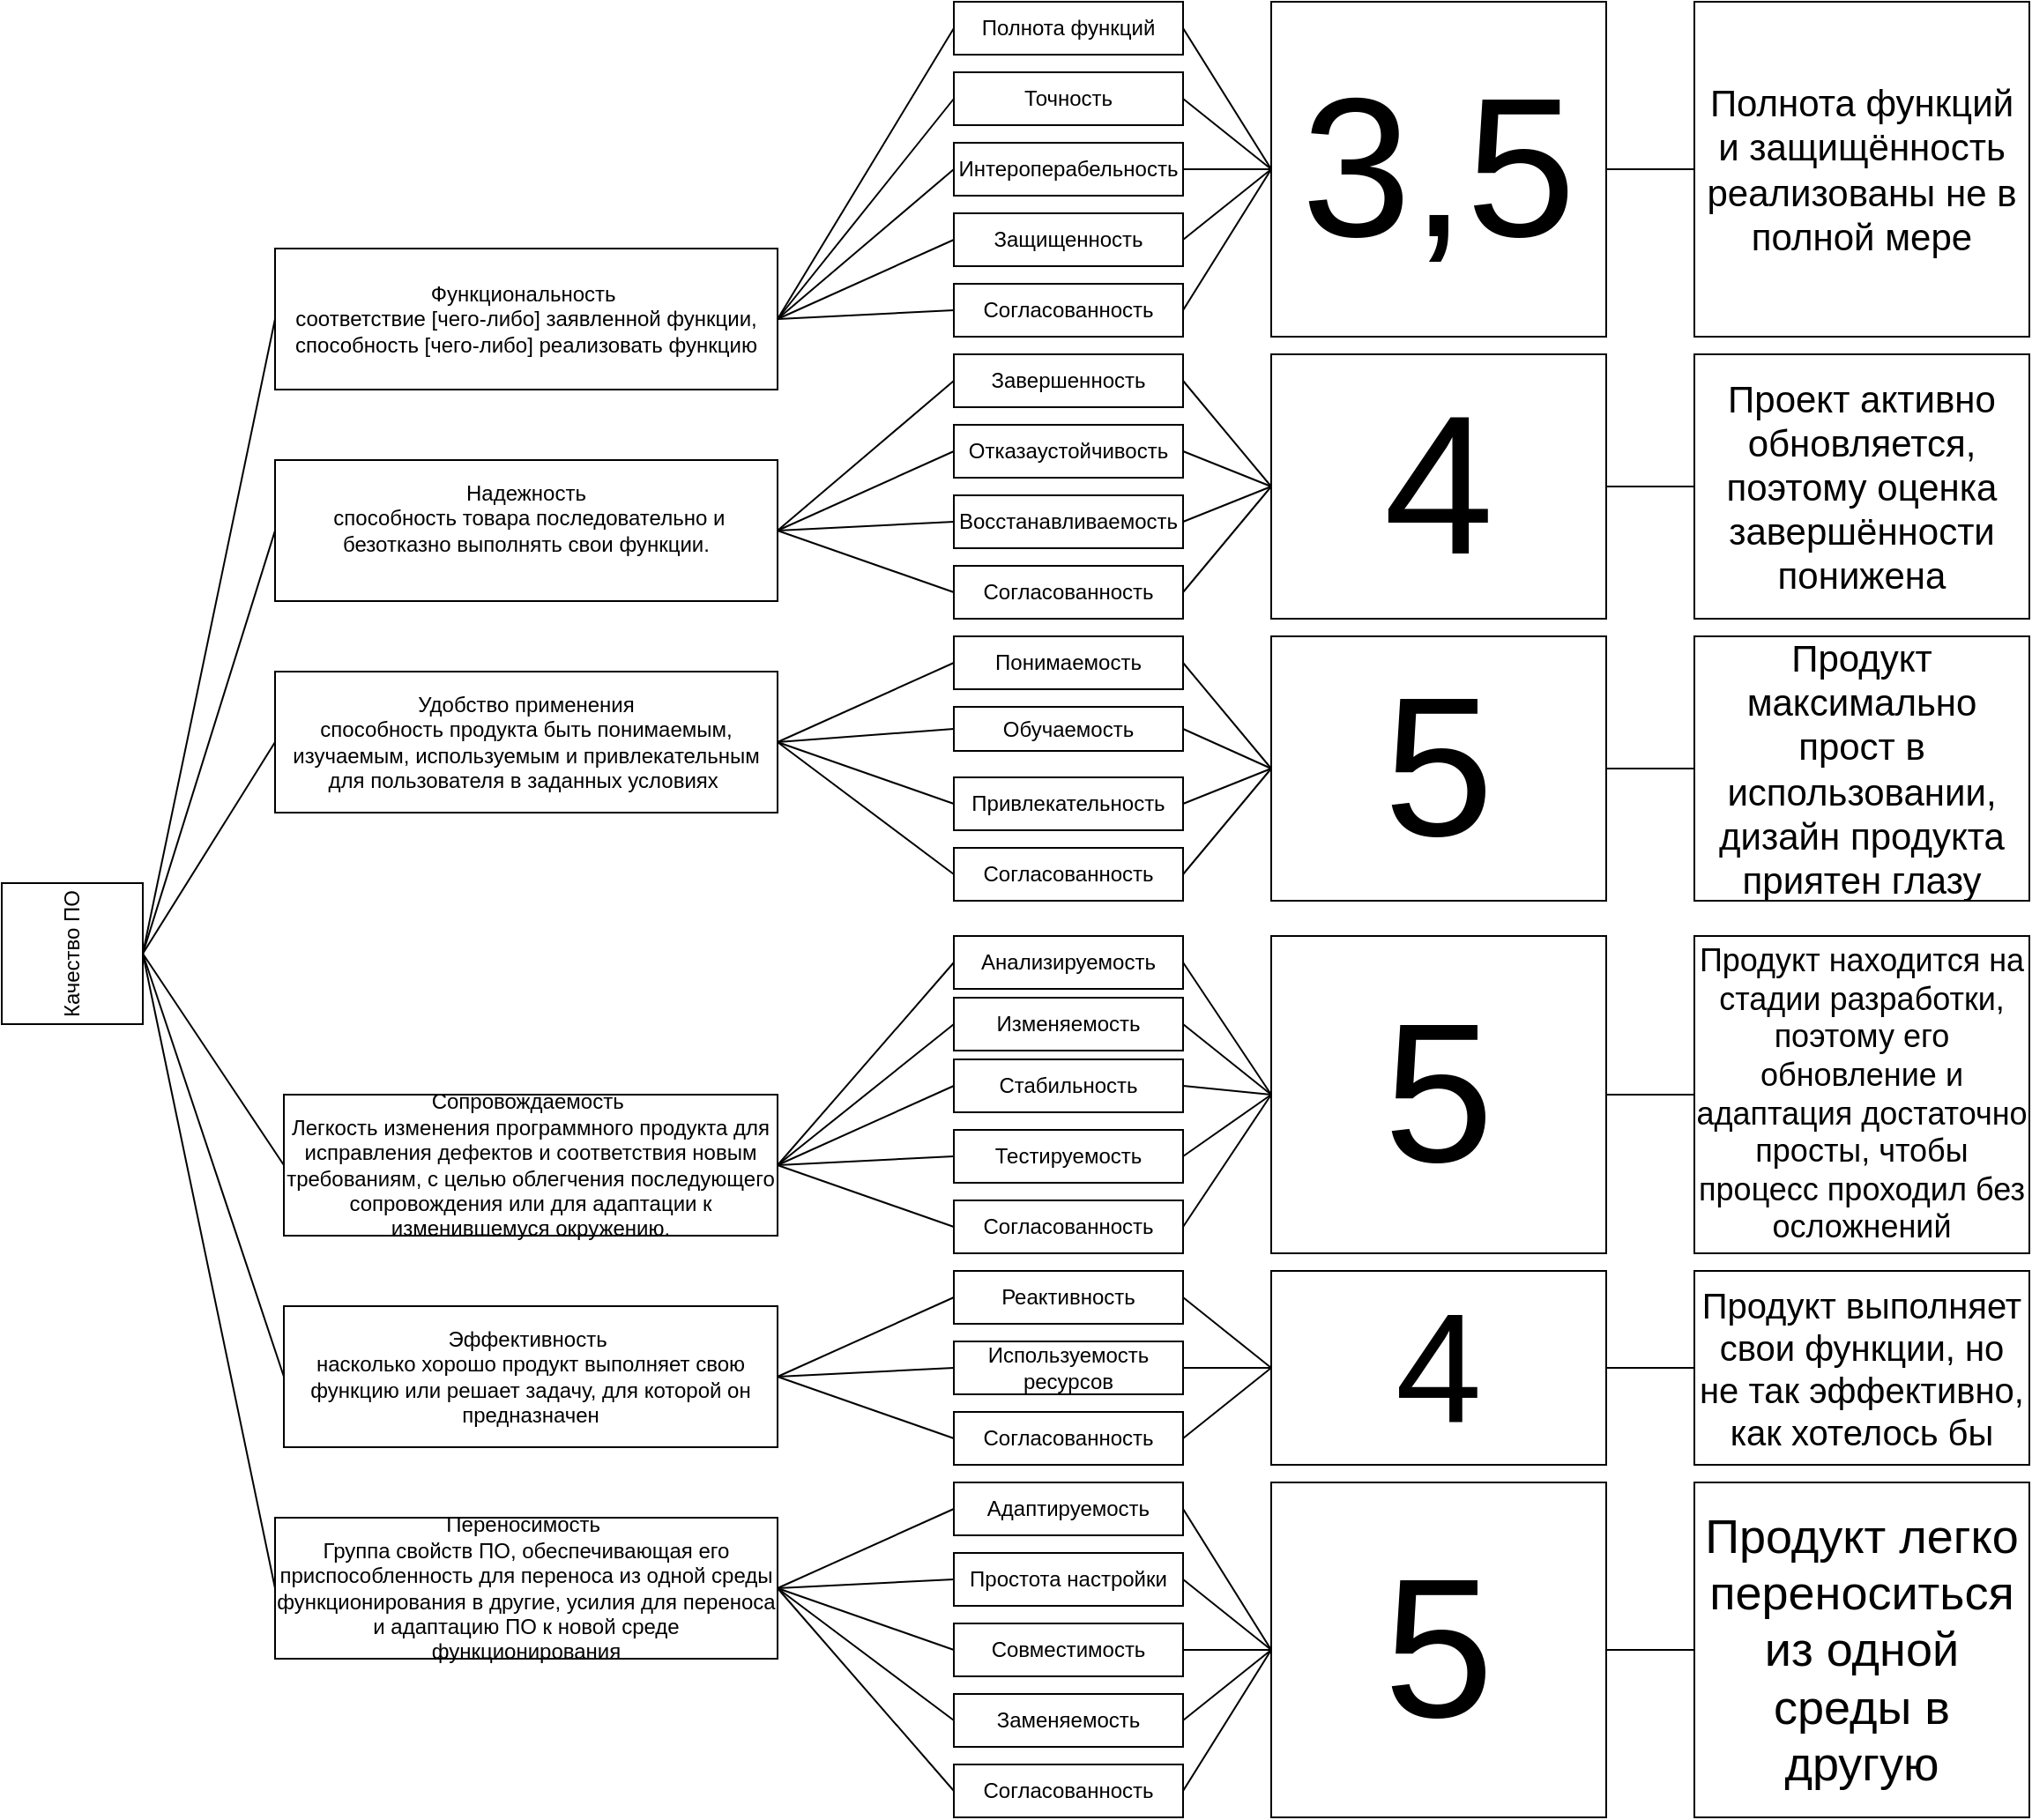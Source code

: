 <mxfile version="24.8.2">
  <diagram name="Страница — 1" id="qkDOLte5RXbUy8dvaBdM">
    <mxGraphModel dx="1835" dy="2225" grid="1" gridSize="10" guides="1" tooltips="1" connect="1" arrows="1" fold="1" page="1" pageScale="1" pageWidth="827" pageHeight="1169" math="0" shadow="0">
      <root>
        <mxCell id="0" />
        <mxCell id="1" parent="0" />
        <mxCell id="PMYlEscSw56MGPdoTZXz-2" value="Качество ПО" style="whiteSpace=wrap;html=1;aspect=fixed;direction=south;rotation=-90;" vertex="1" parent="1">
          <mxGeometry y="360" width="80" height="80" as="geometry" />
        </mxCell>
        <mxCell id="PMYlEscSw56MGPdoTZXz-3" value="Функциональность&amp;nbsp;&lt;br&gt;соответствие [чего-либо] заявленной функции, способность [чего-либо] реализовать функцию" style="rounded=0;whiteSpace=wrap;html=1;" vertex="1" parent="1">
          <mxGeometry x="155" width="285" height="80" as="geometry" />
        </mxCell>
        <mxCell id="PMYlEscSw56MGPdoTZXz-4" value="Надежность&lt;br&gt;&amp;nbsp;&lt;span style=&quot;background-color: initial;&quot;&gt;способность товара последовательно и безотказно выполнять свои функции.&lt;/span&gt;&lt;div&gt;&lt;br&gt;&lt;/div&gt;" style="rounded=0;whiteSpace=wrap;html=1;" vertex="1" parent="1">
          <mxGeometry x="155" y="120" width="285" height="80" as="geometry" />
        </mxCell>
        <mxCell id="PMYlEscSw56MGPdoTZXz-6" value="Удобство применения &lt;br&gt;способность продукта быть понимаемым, изучаемым, используемым и привлекательным для пользователя в заданных условиях&amp;nbsp;" style="rounded=0;whiteSpace=wrap;html=1;" vertex="1" parent="1">
          <mxGeometry x="155" y="240" width="285" height="80" as="geometry" />
        </mxCell>
        <mxCell id="PMYlEscSw56MGPdoTZXz-7" style="edgeStyle=orthogonalEdgeStyle;rounded=0;orthogonalLoop=1;jettySize=auto;html=1;exitX=0.5;exitY=1;exitDx=0;exitDy=0;" edge="1" parent="1" source="PMYlEscSw56MGPdoTZXz-6" target="PMYlEscSw56MGPdoTZXz-6">
          <mxGeometry relative="1" as="geometry" />
        </mxCell>
        <mxCell id="PMYlEscSw56MGPdoTZXz-8" value="Сопровождаемость&amp;nbsp;&lt;br&gt;Легкость изменения программного продукта для исправления дефектов и соответствия новым требованиям, с целью облегчения последующего сопровождения или для адаптации к изменившемуся окружению." style="rounded=0;whiteSpace=wrap;html=1;" vertex="1" parent="1">
          <mxGeometry x="160" y="480" width="280" height="80" as="geometry" />
        </mxCell>
        <mxCell id="PMYlEscSw56MGPdoTZXz-9" value="Эффективность&amp;nbsp;&lt;div&gt;&lt;span style=&quot;background-color: initial;&quot;&gt;насколько хорошо продукт выполняет свою функцию или решает задачу, для которой он предназначен&lt;/span&gt;&lt;br&gt;&lt;/div&gt;" style="rounded=0;whiteSpace=wrap;html=1;" vertex="1" parent="1">
          <mxGeometry x="160" y="600" width="280" height="80" as="geometry" />
        </mxCell>
        <mxCell id="PMYlEscSw56MGPdoTZXz-10" value="Переносимость&amp;nbsp;&lt;br&gt;Группа свойств ПО, обеспечивающая его приспособленность для переноса из одной среды функционирования в другие, усилия для переноса и адаптацию ПО к новой среде функционирования" style="rounded=0;whiteSpace=wrap;html=1;" vertex="1" parent="1">
          <mxGeometry x="155" y="720" width="285" height="80" as="geometry" />
        </mxCell>
        <mxCell id="PMYlEscSw56MGPdoTZXz-20" value="" style="endArrow=none;html=1;rounded=0;entryX=0;entryY=0.5;entryDx=0;entryDy=0;exitX=1;exitY=0.5;exitDx=0;exitDy=0;" edge="1" parent="1" source="PMYlEscSw56MGPdoTZXz-2" target="PMYlEscSw56MGPdoTZXz-3">
          <mxGeometry width="50" height="50" relative="1" as="geometry">
            <mxPoint x="100" y="350" as="sourcePoint" />
            <mxPoint x="150" y="300" as="targetPoint" />
          </mxGeometry>
        </mxCell>
        <mxCell id="PMYlEscSw56MGPdoTZXz-22" value="" style="endArrow=none;html=1;rounded=0;entryX=0;entryY=0.5;entryDx=0;entryDy=0;exitX=1;exitY=0.5;exitDx=0;exitDy=0;" edge="1" parent="1" source="PMYlEscSw56MGPdoTZXz-2" target="PMYlEscSw56MGPdoTZXz-4">
          <mxGeometry width="50" height="50" relative="1" as="geometry">
            <mxPoint x="380" y="320" as="sourcePoint" />
            <mxPoint x="430" y="270" as="targetPoint" />
          </mxGeometry>
        </mxCell>
        <mxCell id="PMYlEscSw56MGPdoTZXz-23" value="" style="endArrow=none;html=1;rounded=0;entryX=0;entryY=0.5;entryDx=0;entryDy=0;exitX=1;exitY=0.5;exitDx=0;exitDy=0;" edge="1" parent="1" source="PMYlEscSw56MGPdoTZXz-2" target="PMYlEscSw56MGPdoTZXz-6">
          <mxGeometry width="50" height="50" relative="1" as="geometry">
            <mxPoint x="100" y="350" as="sourcePoint" />
            <mxPoint x="430" y="270" as="targetPoint" />
          </mxGeometry>
        </mxCell>
        <mxCell id="PMYlEscSw56MGPdoTZXz-24" value="" style="endArrow=none;html=1;rounded=0;entryX=0;entryY=0.5;entryDx=0;entryDy=0;exitX=1;exitY=0.5;exitDx=0;exitDy=0;" edge="1" parent="1" source="PMYlEscSw56MGPdoTZXz-2" target="PMYlEscSw56MGPdoTZXz-8">
          <mxGeometry width="50" height="50" relative="1" as="geometry">
            <mxPoint x="380" y="320" as="sourcePoint" />
            <mxPoint x="430" y="270" as="targetPoint" />
          </mxGeometry>
        </mxCell>
        <mxCell id="PMYlEscSw56MGPdoTZXz-25" value="" style="endArrow=none;html=1;rounded=0;entryX=0;entryY=0.5;entryDx=0;entryDy=0;exitX=1;exitY=0.5;exitDx=0;exitDy=0;" edge="1" parent="1" source="PMYlEscSw56MGPdoTZXz-2" target="PMYlEscSw56MGPdoTZXz-9">
          <mxGeometry width="50" height="50" relative="1" as="geometry">
            <mxPoint x="380" y="320" as="sourcePoint" />
            <mxPoint x="430" y="270" as="targetPoint" />
          </mxGeometry>
        </mxCell>
        <mxCell id="PMYlEscSw56MGPdoTZXz-26" value="" style="endArrow=none;html=1;rounded=0;entryX=1;entryY=0.5;entryDx=0;entryDy=0;exitX=0;exitY=0.5;exitDx=0;exitDy=0;" edge="1" parent="1" source="PMYlEscSw56MGPdoTZXz-10" target="PMYlEscSw56MGPdoTZXz-2">
          <mxGeometry width="50" height="50" relative="1" as="geometry">
            <mxPoint x="380" y="440" as="sourcePoint" />
            <mxPoint x="430" y="390" as="targetPoint" />
          </mxGeometry>
        </mxCell>
        <mxCell id="PMYlEscSw56MGPdoTZXz-27" value="Полнота функций" style="rounded=0;whiteSpace=wrap;html=1;" vertex="1" parent="1">
          <mxGeometry x="540" y="-140" width="130" height="30" as="geometry" />
        </mxCell>
        <mxCell id="PMYlEscSw56MGPdoTZXz-28" value="Точность" style="rounded=0;whiteSpace=wrap;html=1;" vertex="1" parent="1">
          <mxGeometry x="540" y="-100" width="130" height="30" as="geometry" />
        </mxCell>
        <mxCell id="PMYlEscSw56MGPdoTZXz-29" value="Интероперабельность" style="rounded=0;whiteSpace=wrap;html=1;" vertex="1" parent="1">
          <mxGeometry x="540" y="-60" width="130" height="30" as="geometry" />
        </mxCell>
        <mxCell id="PMYlEscSw56MGPdoTZXz-30" value="Защищенность" style="rounded=0;whiteSpace=wrap;html=1;" vertex="1" parent="1">
          <mxGeometry x="540" y="-20" width="130" height="30" as="geometry" />
        </mxCell>
        <mxCell id="PMYlEscSw56MGPdoTZXz-31" value="Согласованность" style="rounded=0;whiteSpace=wrap;html=1;" vertex="1" parent="1">
          <mxGeometry x="540" y="20" width="130" height="30" as="geometry" />
        </mxCell>
        <mxCell id="PMYlEscSw56MGPdoTZXz-32" value="Завершенность" style="rounded=0;whiteSpace=wrap;html=1;" vertex="1" parent="1">
          <mxGeometry x="540" y="60" width="130" height="30" as="geometry" />
        </mxCell>
        <mxCell id="PMYlEscSw56MGPdoTZXz-33" value="Отказаустойчивость" style="rounded=0;whiteSpace=wrap;html=1;" vertex="1" parent="1">
          <mxGeometry x="540" y="100" width="130" height="30" as="geometry" />
        </mxCell>
        <mxCell id="PMYlEscSw56MGPdoTZXz-34" value="Восстанавливаемость" style="rounded=0;whiteSpace=wrap;html=1;" vertex="1" parent="1">
          <mxGeometry x="540" y="140" width="130" height="30" as="geometry" />
        </mxCell>
        <mxCell id="PMYlEscSw56MGPdoTZXz-35" value="Согласованность" style="rounded=0;whiteSpace=wrap;html=1;" vertex="1" parent="1">
          <mxGeometry x="540" y="180" width="130" height="30" as="geometry" />
        </mxCell>
        <mxCell id="PMYlEscSw56MGPdoTZXz-37" value="Понимаемость" style="rounded=0;whiteSpace=wrap;html=1;" vertex="1" parent="1">
          <mxGeometry x="540" y="220" width="130" height="30" as="geometry" />
        </mxCell>
        <mxCell id="PMYlEscSw56MGPdoTZXz-38" value="Обучаемость" style="rounded=0;whiteSpace=wrap;html=1;" vertex="1" parent="1">
          <mxGeometry x="540" y="260" width="130" height="25" as="geometry" />
        </mxCell>
        <mxCell id="PMYlEscSw56MGPdoTZXz-40" value="" style="endArrow=none;html=1;rounded=0;entryX=0;entryY=0.5;entryDx=0;entryDy=0;exitX=1;exitY=0.5;exitDx=0;exitDy=0;" edge="1" parent="1" source="PMYlEscSw56MGPdoTZXz-3" target="PMYlEscSw56MGPdoTZXz-27">
          <mxGeometry width="50" height="50" relative="1" as="geometry">
            <mxPoint x="570" y="50" as="sourcePoint" />
            <mxPoint x="620" as="targetPoint" />
          </mxGeometry>
        </mxCell>
        <mxCell id="PMYlEscSw56MGPdoTZXz-41" value="" style="endArrow=none;html=1;rounded=0;entryX=0;entryY=0.5;entryDx=0;entryDy=0;exitX=1;exitY=0.5;exitDx=0;exitDy=0;" edge="1" parent="1" source="PMYlEscSw56MGPdoTZXz-3" target="PMYlEscSw56MGPdoTZXz-28">
          <mxGeometry width="50" height="50" relative="1" as="geometry">
            <mxPoint x="570" y="50" as="sourcePoint" />
            <mxPoint x="620" as="targetPoint" />
          </mxGeometry>
        </mxCell>
        <mxCell id="PMYlEscSw56MGPdoTZXz-42" value="" style="endArrow=none;html=1;rounded=0;entryX=0;entryY=0.5;entryDx=0;entryDy=0;exitX=1;exitY=0.5;exitDx=0;exitDy=0;" edge="1" parent="1" source="PMYlEscSw56MGPdoTZXz-3" target="PMYlEscSw56MGPdoTZXz-29">
          <mxGeometry width="50" height="50" relative="1" as="geometry">
            <mxPoint x="440" y="80" as="sourcePoint" />
            <mxPoint x="540" y="35" as="targetPoint" />
          </mxGeometry>
        </mxCell>
        <mxCell id="PMYlEscSw56MGPdoTZXz-43" value="" style="endArrow=none;html=1;rounded=0;entryX=0;entryY=0.5;entryDx=0;entryDy=0;exitX=1;exitY=0.5;exitDx=0;exitDy=0;" edge="1" parent="1" source="PMYlEscSw56MGPdoTZXz-3" target="PMYlEscSw56MGPdoTZXz-30">
          <mxGeometry width="50" height="50" relative="1" as="geometry">
            <mxPoint x="440" y="105" as="sourcePoint" />
            <mxPoint x="540" y="60" as="targetPoint" />
          </mxGeometry>
        </mxCell>
        <mxCell id="PMYlEscSw56MGPdoTZXz-44" value="" style="endArrow=none;html=1;rounded=0;entryX=0;entryY=0.5;entryDx=0;entryDy=0;exitX=1;exitY=0.5;exitDx=0;exitDy=0;" edge="1" parent="1" source="PMYlEscSw56MGPdoTZXz-3" target="PMYlEscSw56MGPdoTZXz-31">
          <mxGeometry width="50" height="50" relative="1" as="geometry">
            <mxPoint x="420" y="145" as="sourcePoint" />
            <mxPoint x="520" y="100" as="targetPoint" />
          </mxGeometry>
        </mxCell>
        <mxCell id="PMYlEscSw56MGPdoTZXz-45" value="" style="endArrow=none;html=1;rounded=0;entryX=0;entryY=0.5;entryDx=0;entryDy=0;exitX=1;exitY=0.5;exitDx=0;exitDy=0;" edge="1" parent="1" source="PMYlEscSw56MGPdoTZXz-4" target="PMYlEscSw56MGPdoTZXz-32">
          <mxGeometry width="50" height="50" relative="1" as="geometry">
            <mxPoint x="430" y="145" as="sourcePoint" />
            <mxPoint x="530" y="100" as="targetPoint" />
          </mxGeometry>
        </mxCell>
        <mxCell id="PMYlEscSw56MGPdoTZXz-46" value="" style="endArrow=none;html=1;rounded=0;entryX=0;entryY=0.5;entryDx=0;entryDy=0;exitX=1;exitY=0.5;exitDx=0;exitDy=0;" edge="1" parent="1" source="PMYlEscSw56MGPdoTZXz-4" target="PMYlEscSw56MGPdoTZXz-33">
          <mxGeometry width="50" height="50" relative="1" as="geometry">
            <mxPoint x="450" y="217.5" as="sourcePoint" />
            <mxPoint x="550" y="172.5" as="targetPoint" />
          </mxGeometry>
        </mxCell>
        <mxCell id="PMYlEscSw56MGPdoTZXz-47" value="" style="endArrow=none;html=1;rounded=0;entryX=0;entryY=0.5;entryDx=0;entryDy=0;exitX=1;exitY=0.5;exitDx=0;exitDy=0;" edge="1" parent="1" source="PMYlEscSw56MGPdoTZXz-4" target="PMYlEscSw56MGPdoTZXz-34">
          <mxGeometry width="50" height="50" relative="1" as="geometry">
            <mxPoint x="410" y="240" as="sourcePoint" />
            <mxPoint x="510" y="195" as="targetPoint" />
          </mxGeometry>
        </mxCell>
        <mxCell id="PMYlEscSw56MGPdoTZXz-48" value="" style="endArrow=none;html=1;rounded=0;entryX=0;entryY=0.5;entryDx=0;entryDy=0;exitX=1;exitY=0.5;exitDx=0;exitDy=0;" edge="1" parent="1" source="PMYlEscSw56MGPdoTZXz-4" target="PMYlEscSw56MGPdoTZXz-35">
          <mxGeometry width="50" height="50" relative="1" as="geometry">
            <mxPoint x="414" y="245" as="sourcePoint" />
            <mxPoint x="514" y="200" as="targetPoint" />
          </mxGeometry>
        </mxCell>
        <mxCell id="PMYlEscSw56MGPdoTZXz-50" value="Привлекательность" style="rounded=0;whiteSpace=wrap;html=1;" vertex="1" parent="1">
          <mxGeometry x="540" y="300" width="130" height="30" as="geometry" />
        </mxCell>
        <mxCell id="PMYlEscSw56MGPdoTZXz-51" value="Согласованность" style="rounded=0;whiteSpace=wrap;html=1;" vertex="1" parent="1">
          <mxGeometry x="540" y="340" width="130" height="30" as="geometry" />
        </mxCell>
        <mxCell id="PMYlEscSw56MGPdoTZXz-52" value="" style="endArrow=none;html=1;rounded=0;entryX=0;entryY=0.5;entryDx=0;entryDy=0;exitX=1;exitY=0.5;exitDx=0;exitDy=0;" edge="1" parent="1" source="PMYlEscSw56MGPdoTZXz-6" target="PMYlEscSw56MGPdoTZXz-37">
          <mxGeometry width="50" height="50" relative="1" as="geometry">
            <mxPoint x="450" y="320" as="sourcePoint" />
            <mxPoint x="500" y="270" as="targetPoint" />
          </mxGeometry>
        </mxCell>
        <mxCell id="PMYlEscSw56MGPdoTZXz-53" value="" style="endArrow=none;html=1;rounded=0;entryX=0;entryY=0.5;entryDx=0;entryDy=0;exitX=1;exitY=0.5;exitDx=0;exitDy=0;" edge="1" parent="1" source="PMYlEscSw56MGPdoTZXz-6" target="PMYlEscSw56MGPdoTZXz-38">
          <mxGeometry width="50" height="50" relative="1" as="geometry">
            <mxPoint x="414" y="390" as="sourcePoint" />
            <mxPoint x="464" y="340" as="targetPoint" />
          </mxGeometry>
        </mxCell>
        <mxCell id="PMYlEscSw56MGPdoTZXz-54" value="" style="endArrow=none;html=1;rounded=0;entryX=0;entryY=0.5;entryDx=0;entryDy=0;exitX=1;exitY=0.5;exitDx=0;exitDy=0;" edge="1" parent="1" source="PMYlEscSw56MGPdoTZXz-6" target="PMYlEscSw56MGPdoTZXz-50">
          <mxGeometry width="50" height="50" relative="1" as="geometry">
            <mxPoint x="424" y="400" as="sourcePoint" />
            <mxPoint x="474" y="350" as="targetPoint" />
          </mxGeometry>
        </mxCell>
        <mxCell id="PMYlEscSw56MGPdoTZXz-55" value="" style="endArrow=none;html=1;rounded=0;entryX=0;entryY=0.5;entryDx=0;entryDy=0;exitX=1;exitY=0.5;exitDx=0;exitDy=0;" edge="1" parent="1" source="PMYlEscSw56MGPdoTZXz-6" target="PMYlEscSw56MGPdoTZXz-51">
          <mxGeometry width="50" height="50" relative="1" as="geometry">
            <mxPoint x="434" y="410" as="sourcePoint" />
            <mxPoint x="484" y="360" as="targetPoint" />
          </mxGeometry>
        </mxCell>
        <mxCell id="PMYlEscSw56MGPdoTZXz-56" value="Анализируемость" style="rounded=0;whiteSpace=wrap;html=1;" vertex="1" parent="1">
          <mxGeometry x="540" y="390" width="130" height="30" as="geometry" />
        </mxCell>
        <mxCell id="PMYlEscSw56MGPdoTZXz-57" value="Изменяемость" style="rounded=0;whiteSpace=wrap;html=1;" vertex="1" parent="1">
          <mxGeometry x="540" y="425" width="130" height="30" as="geometry" />
        </mxCell>
        <mxCell id="PMYlEscSw56MGPdoTZXz-58" value="Стабильность" style="rounded=0;whiteSpace=wrap;html=1;" vertex="1" parent="1">
          <mxGeometry x="540" y="460" width="130" height="30" as="geometry" />
        </mxCell>
        <mxCell id="PMYlEscSw56MGPdoTZXz-59" value="Тестируемость" style="rounded=0;whiteSpace=wrap;html=1;" vertex="1" parent="1">
          <mxGeometry x="540" y="500" width="130" height="30" as="geometry" />
        </mxCell>
        <mxCell id="PMYlEscSw56MGPdoTZXz-60" value="Согласованность" style="rounded=0;whiteSpace=wrap;html=1;" vertex="1" parent="1">
          <mxGeometry x="540" y="540" width="130" height="30" as="geometry" />
        </mxCell>
        <mxCell id="PMYlEscSw56MGPdoTZXz-61" value="" style="endArrow=none;html=1;rounded=0;entryX=0;entryY=0.5;entryDx=0;entryDy=0;exitX=1;exitY=0.5;exitDx=0;exitDy=0;" edge="1" parent="1" source="PMYlEscSw56MGPdoTZXz-8" target="PMYlEscSw56MGPdoTZXz-56">
          <mxGeometry width="50" height="50" relative="1" as="geometry">
            <mxPoint x="560" y="680" as="sourcePoint" />
            <mxPoint x="610" y="630" as="targetPoint" />
          </mxGeometry>
        </mxCell>
        <mxCell id="PMYlEscSw56MGPdoTZXz-63" value="" style="endArrow=none;html=1;rounded=0;entryX=0;entryY=0.5;entryDx=0;entryDy=0;exitX=1;exitY=0.5;exitDx=0;exitDy=0;" edge="1" parent="1" source="PMYlEscSw56MGPdoTZXz-8" target="PMYlEscSw56MGPdoTZXz-57">
          <mxGeometry width="50" height="50" relative="1" as="geometry">
            <mxPoint x="570" y="690" as="sourcePoint" />
            <mxPoint x="620" y="640" as="targetPoint" />
          </mxGeometry>
        </mxCell>
        <mxCell id="PMYlEscSw56MGPdoTZXz-64" value="" style="endArrow=none;html=1;rounded=0;entryX=0;entryY=0.5;entryDx=0;entryDy=0;exitX=1;exitY=0.5;exitDx=0;exitDy=0;" edge="1" parent="1" source="PMYlEscSw56MGPdoTZXz-8" target="PMYlEscSw56MGPdoTZXz-58">
          <mxGeometry width="50" height="50" relative="1" as="geometry">
            <mxPoint x="450" y="530" as="sourcePoint" />
            <mxPoint x="550" y="450" as="targetPoint" />
          </mxGeometry>
        </mxCell>
        <mxCell id="PMYlEscSw56MGPdoTZXz-65" value="" style="endArrow=none;html=1;rounded=0;entryX=0;entryY=0.5;entryDx=0;entryDy=0;exitX=1;exitY=0.5;exitDx=0;exitDy=0;" edge="1" parent="1" source="PMYlEscSw56MGPdoTZXz-8" target="PMYlEscSw56MGPdoTZXz-59">
          <mxGeometry width="50" height="50" relative="1" as="geometry">
            <mxPoint x="460" y="540" as="sourcePoint" />
            <mxPoint x="560" y="460" as="targetPoint" />
          </mxGeometry>
        </mxCell>
        <mxCell id="PMYlEscSw56MGPdoTZXz-66" value="" style="endArrow=none;html=1;rounded=0;entryX=0;entryY=0.5;entryDx=0;entryDy=0;exitX=1;exitY=0.5;exitDx=0;exitDy=0;" edge="1" parent="1" source="PMYlEscSw56MGPdoTZXz-8" target="PMYlEscSw56MGPdoTZXz-60">
          <mxGeometry width="50" height="50" relative="1" as="geometry">
            <mxPoint x="470" y="550" as="sourcePoint" />
            <mxPoint x="570" y="470" as="targetPoint" />
          </mxGeometry>
        </mxCell>
        <mxCell id="PMYlEscSw56MGPdoTZXz-67" value="Реактивность" style="rounded=0;whiteSpace=wrap;html=1;" vertex="1" parent="1">
          <mxGeometry x="540" y="580" width="130" height="30" as="geometry" />
        </mxCell>
        <mxCell id="PMYlEscSw56MGPdoTZXz-68" value="Используемость ресурсов" style="rounded=0;whiteSpace=wrap;html=1;" vertex="1" parent="1">
          <mxGeometry x="540" y="620" width="130" height="30" as="geometry" />
        </mxCell>
        <mxCell id="PMYlEscSw56MGPdoTZXz-69" value="Согласованность" style="rounded=0;whiteSpace=wrap;html=1;" vertex="1" parent="1">
          <mxGeometry x="540" y="660" width="130" height="30" as="geometry" />
        </mxCell>
        <mxCell id="PMYlEscSw56MGPdoTZXz-70" value="" style="endArrow=none;html=1;rounded=0;entryX=0;entryY=0.5;entryDx=0;entryDy=0;exitX=1;exitY=0.5;exitDx=0;exitDy=0;" edge="1" parent="1" source="PMYlEscSw56MGPdoTZXz-9" target="PMYlEscSw56MGPdoTZXz-67">
          <mxGeometry width="50" height="50" relative="1" as="geometry">
            <mxPoint x="490" y="700" as="sourcePoint" />
            <mxPoint x="540" y="650" as="targetPoint" />
          </mxGeometry>
        </mxCell>
        <mxCell id="PMYlEscSw56MGPdoTZXz-71" value="" style="endArrow=none;html=1;rounded=0;entryX=0;entryY=0.5;entryDx=0;entryDy=0;exitX=1;exitY=0.5;exitDx=0;exitDy=0;" edge="1" parent="1" source="PMYlEscSw56MGPdoTZXz-9" target="PMYlEscSw56MGPdoTZXz-68">
          <mxGeometry width="50" height="50" relative="1" as="geometry">
            <mxPoint x="500" y="710" as="sourcePoint" />
            <mxPoint x="550" y="660" as="targetPoint" />
          </mxGeometry>
        </mxCell>
        <mxCell id="PMYlEscSw56MGPdoTZXz-72" value="" style="endArrow=none;html=1;rounded=0;entryX=0;entryY=0.5;entryDx=0;entryDy=0;exitX=1;exitY=0.5;exitDx=0;exitDy=0;" edge="1" parent="1" source="PMYlEscSw56MGPdoTZXz-9" target="PMYlEscSw56MGPdoTZXz-69">
          <mxGeometry width="50" height="50" relative="1" as="geometry">
            <mxPoint x="510" y="720" as="sourcePoint" />
            <mxPoint x="560" y="670" as="targetPoint" />
          </mxGeometry>
        </mxCell>
        <mxCell id="PMYlEscSw56MGPdoTZXz-73" value="Адаптируемость" style="rounded=0;whiteSpace=wrap;html=1;" vertex="1" parent="1">
          <mxGeometry x="540" y="700" width="130" height="30" as="geometry" />
        </mxCell>
        <mxCell id="PMYlEscSw56MGPdoTZXz-74" value="Простота настройки" style="rounded=0;whiteSpace=wrap;html=1;" vertex="1" parent="1">
          <mxGeometry x="540" y="740" width="130" height="30" as="geometry" />
        </mxCell>
        <mxCell id="PMYlEscSw56MGPdoTZXz-75" value="Совместимость" style="rounded=0;whiteSpace=wrap;html=1;" vertex="1" parent="1">
          <mxGeometry x="540" y="780" width="130" height="30" as="geometry" />
        </mxCell>
        <mxCell id="PMYlEscSw56MGPdoTZXz-76" value="Заменяемость" style="rounded=0;whiteSpace=wrap;html=1;" vertex="1" parent="1">
          <mxGeometry x="540" y="820" width="130" height="30" as="geometry" />
        </mxCell>
        <mxCell id="PMYlEscSw56MGPdoTZXz-77" value="Согласованность" style="rounded=0;whiteSpace=wrap;html=1;" vertex="1" parent="1">
          <mxGeometry x="540" y="860" width="130" height="30" as="geometry" />
        </mxCell>
        <mxCell id="PMYlEscSw56MGPdoTZXz-78" value="" style="endArrow=none;html=1;rounded=0;entryX=0;entryY=0.5;entryDx=0;entryDy=0;exitX=1;exitY=0.5;exitDx=0;exitDy=0;" edge="1" parent="1" source="PMYlEscSw56MGPdoTZXz-10" target="PMYlEscSw56MGPdoTZXz-73">
          <mxGeometry width="50" height="50" relative="1" as="geometry">
            <mxPoint x="400" y="890" as="sourcePoint" />
            <mxPoint x="450" y="840" as="targetPoint" />
          </mxGeometry>
        </mxCell>
        <mxCell id="PMYlEscSw56MGPdoTZXz-79" value="" style="endArrow=none;html=1;rounded=0;entryX=0;entryY=0.5;entryDx=0;entryDy=0;exitX=1;exitY=0.5;exitDx=0;exitDy=0;" edge="1" parent="1" source="PMYlEscSw56MGPdoTZXz-10" target="PMYlEscSw56MGPdoTZXz-74">
          <mxGeometry width="50" height="50" relative="1" as="geometry">
            <mxPoint x="410" y="900" as="sourcePoint" />
            <mxPoint x="460" y="850" as="targetPoint" />
          </mxGeometry>
        </mxCell>
        <mxCell id="PMYlEscSw56MGPdoTZXz-80" value="" style="endArrow=none;html=1;rounded=0;entryX=0;entryY=0.5;entryDx=0;entryDy=0;exitX=1;exitY=0.5;exitDx=0;exitDy=0;" edge="1" parent="1" source="PMYlEscSw56MGPdoTZXz-10" target="PMYlEscSw56MGPdoTZXz-75">
          <mxGeometry width="50" height="50" relative="1" as="geometry">
            <mxPoint x="420" y="910" as="sourcePoint" />
            <mxPoint x="470" y="860" as="targetPoint" />
          </mxGeometry>
        </mxCell>
        <mxCell id="PMYlEscSw56MGPdoTZXz-81" value="" style="endArrow=none;html=1;rounded=0;entryX=0;entryY=0.5;entryDx=0;entryDy=0;exitX=1;exitY=0.5;exitDx=0;exitDy=0;" edge="1" parent="1" source="PMYlEscSw56MGPdoTZXz-10" target="PMYlEscSw56MGPdoTZXz-76">
          <mxGeometry width="50" height="50" relative="1" as="geometry">
            <mxPoint x="430" y="920" as="sourcePoint" />
            <mxPoint x="480" y="870" as="targetPoint" />
          </mxGeometry>
        </mxCell>
        <mxCell id="PMYlEscSw56MGPdoTZXz-82" value="" style="endArrow=none;html=1;rounded=0;entryX=0;entryY=0.5;entryDx=0;entryDy=0;exitX=1;exitY=0.5;exitDx=0;exitDy=0;" edge="1" parent="1" source="PMYlEscSw56MGPdoTZXz-10" target="PMYlEscSw56MGPdoTZXz-77">
          <mxGeometry width="50" height="50" relative="1" as="geometry">
            <mxPoint x="440" y="930" as="sourcePoint" />
            <mxPoint x="490" y="880" as="targetPoint" />
          </mxGeometry>
        </mxCell>
        <mxCell id="PMYlEscSw56MGPdoTZXz-142" value="&lt;font style=&quot;font-size: 112px;&quot;&gt;3,5&lt;/font&gt;" style="whiteSpace=wrap;html=1;aspect=fixed;" vertex="1" parent="1">
          <mxGeometry x="720" y="-140" width="190" height="190" as="geometry" />
        </mxCell>
        <mxCell id="PMYlEscSw56MGPdoTZXz-145" value="&lt;div&gt;&lt;span style=&quot;background-color: initial;&quot;&gt;&lt;font style=&quot;font-size: 21px;&quot;&gt;Полнота функций и защищённость реализованы не в полной мере&lt;/font&gt;&lt;/span&gt;&lt;br&gt;&lt;/div&gt;" style="whiteSpace=wrap;html=1;aspect=fixed;" vertex="1" parent="1">
          <mxGeometry x="960" y="-140" width="190" height="190" as="geometry" />
        </mxCell>
        <mxCell id="PMYlEscSw56MGPdoTZXz-147" value="&lt;font style=&quot;font-size: 112px;&quot;&gt;4&lt;/font&gt;" style="rounded=0;whiteSpace=wrap;html=1;" vertex="1" parent="1">
          <mxGeometry x="720" y="60" width="190" height="150" as="geometry" />
        </mxCell>
        <mxCell id="PMYlEscSw56MGPdoTZXz-148" value="" style="endArrow=none;html=1;rounded=0;entryX=0;entryY=0.5;entryDx=0;entryDy=0;exitX=1;exitY=0.5;exitDx=0;exitDy=0;" edge="1" parent="1" source="PMYlEscSw56MGPdoTZXz-27" target="PMYlEscSw56MGPdoTZXz-142">
          <mxGeometry width="50" height="50" relative="1" as="geometry">
            <mxPoint x="880" y="40" as="sourcePoint" />
            <mxPoint x="930" y="-10" as="targetPoint" />
          </mxGeometry>
        </mxCell>
        <mxCell id="PMYlEscSw56MGPdoTZXz-149" value="" style="endArrow=none;html=1;rounded=0;entryX=1;entryY=0.5;entryDx=0;entryDy=0;exitX=0;exitY=0.5;exitDx=0;exitDy=0;" edge="1" parent="1" source="PMYlEscSw56MGPdoTZXz-142" target="PMYlEscSw56MGPdoTZXz-28">
          <mxGeometry width="50" height="50" relative="1" as="geometry">
            <mxPoint x="880" y="40" as="sourcePoint" />
            <mxPoint x="930" y="-10" as="targetPoint" />
          </mxGeometry>
        </mxCell>
        <mxCell id="PMYlEscSw56MGPdoTZXz-150" value="" style="endArrow=none;html=1;rounded=0;entryX=1;entryY=0.5;entryDx=0;entryDy=0;exitX=0;exitY=0.5;exitDx=0;exitDy=0;" edge="1" parent="1" source="PMYlEscSw56MGPdoTZXz-142" target="PMYlEscSw56MGPdoTZXz-29">
          <mxGeometry width="50" height="50" relative="1" as="geometry">
            <mxPoint x="880" y="40" as="sourcePoint" />
            <mxPoint x="930" y="-10" as="targetPoint" />
          </mxGeometry>
        </mxCell>
        <mxCell id="PMYlEscSw56MGPdoTZXz-151" value="" style="endArrow=none;html=1;rounded=0;entryX=1;entryY=0.5;entryDx=0;entryDy=0;exitX=0;exitY=0.5;exitDx=0;exitDy=0;" edge="1" parent="1" source="PMYlEscSw56MGPdoTZXz-142" target="PMYlEscSw56MGPdoTZXz-30">
          <mxGeometry width="50" height="50" relative="1" as="geometry">
            <mxPoint x="880" y="40" as="sourcePoint" />
            <mxPoint x="930" y="-10" as="targetPoint" />
          </mxGeometry>
        </mxCell>
        <mxCell id="PMYlEscSw56MGPdoTZXz-152" value="" style="endArrow=none;html=1;rounded=0;entryX=0;entryY=0.5;entryDx=0;entryDy=0;exitX=1;exitY=0.5;exitDx=0;exitDy=0;" edge="1" parent="1" source="PMYlEscSw56MGPdoTZXz-31" target="PMYlEscSw56MGPdoTZXz-142">
          <mxGeometry width="50" height="50" relative="1" as="geometry">
            <mxPoint x="880" y="40" as="sourcePoint" />
            <mxPoint x="930" y="-10" as="targetPoint" />
          </mxGeometry>
        </mxCell>
        <mxCell id="PMYlEscSw56MGPdoTZXz-153" value="" style="endArrow=none;html=1;rounded=0;entryX=0;entryY=0.5;entryDx=0;entryDy=0;exitX=1;exitY=0.5;exitDx=0;exitDy=0;" edge="1" parent="1" source="PMYlEscSw56MGPdoTZXz-142" target="PMYlEscSw56MGPdoTZXz-145">
          <mxGeometry width="50" height="50" relative="1" as="geometry">
            <mxPoint x="880" y="40" as="sourcePoint" />
            <mxPoint x="930" y="-10" as="targetPoint" />
          </mxGeometry>
        </mxCell>
        <mxCell id="PMYlEscSw56MGPdoTZXz-154" value="" style="endArrow=none;html=1;rounded=0;entryX=1;entryY=0.5;entryDx=0;entryDy=0;exitX=0;exitY=0.5;exitDx=0;exitDy=0;" edge="1" parent="1" source="PMYlEscSw56MGPdoTZXz-147" target="PMYlEscSw56MGPdoTZXz-32">
          <mxGeometry width="50" height="50" relative="1" as="geometry">
            <mxPoint x="880" y="120" as="sourcePoint" />
            <mxPoint x="930" y="70" as="targetPoint" />
          </mxGeometry>
        </mxCell>
        <mxCell id="PMYlEscSw56MGPdoTZXz-155" value="" style="endArrow=none;html=1;rounded=0;entryX=1;entryY=0.5;entryDx=0;entryDy=0;exitX=0;exitY=0.5;exitDx=0;exitDy=0;" edge="1" parent="1" source="PMYlEscSw56MGPdoTZXz-147" target="PMYlEscSw56MGPdoTZXz-33">
          <mxGeometry width="50" height="50" relative="1" as="geometry">
            <mxPoint x="880" y="120" as="sourcePoint" />
            <mxPoint x="930" y="70" as="targetPoint" />
          </mxGeometry>
        </mxCell>
        <mxCell id="PMYlEscSw56MGPdoTZXz-156" value="" style="endArrow=none;html=1;rounded=0;entryX=1;entryY=0.5;entryDx=0;entryDy=0;exitX=0;exitY=0.5;exitDx=0;exitDy=0;" edge="1" parent="1" source="PMYlEscSw56MGPdoTZXz-147" target="PMYlEscSw56MGPdoTZXz-34">
          <mxGeometry width="50" height="50" relative="1" as="geometry">
            <mxPoint x="880" y="120" as="sourcePoint" />
            <mxPoint x="930" y="70" as="targetPoint" />
          </mxGeometry>
        </mxCell>
        <mxCell id="PMYlEscSw56MGPdoTZXz-157" value="" style="endArrow=none;html=1;rounded=0;entryX=0;entryY=0.5;entryDx=0;entryDy=0;exitX=1;exitY=0.5;exitDx=0;exitDy=0;" edge="1" parent="1" source="PMYlEscSw56MGPdoTZXz-35" target="PMYlEscSw56MGPdoTZXz-147">
          <mxGeometry width="50" height="50" relative="1" as="geometry">
            <mxPoint x="880" y="120" as="sourcePoint" />
            <mxPoint x="930" y="70" as="targetPoint" />
          </mxGeometry>
        </mxCell>
        <mxCell id="PMYlEscSw56MGPdoTZXz-159" value="&lt;font style=&quot;font-size: 21px;&quot;&gt;Проект активно обновляется, поэтому оценка завершённости понижена&lt;/font&gt;" style="rounded=0;whiteSpace=wrap;html=1;" vertex="1" parent="1">
          <mxGeometry x="960" y="60" width="190" height="150" as="geometry" />
        </mxCell>
        <mxCell id="PMYlEscSw56MGPdoTZXz-160" value="" style="endArrow=none;html=1;rounded=0;entryX=0;entryY=0.5;entryDx=0;entryDy=0;exitX=1;exitY=0.5;exitDx=0;exitDy=0;" edge="1" parent="1" source="PMYlEscSw56MGPdoTZXz-147" target="PMYlEscSw56MGPdoTZXz-159">
          <mxGeometry width="50" height="50" relative="1" as="geometry">
            <mxPoint x="890" y="140" as="sourcePoint" />
            <mxPoint x="940" y="90" as="targetPoint" />
          </mxGeometry>
        </mxCell>
        <mxCell id="PMYlEscSw56MGPdoTZXz-161" value="&lt;font style=&quot;font-size: 112px;&quot;&gt;5&lt;/font&gt;" style="rounded=0;whiteSpace=wrap;html=1;" vertex="1" parent="1">
          <mxGeometry x="720" y="220" width="190" height="150" as="geometry" />
        </mxCell>
        <mxCell id="PMYlEscSw56MGPdoTZXz-162" value="" style="endArrow=none;html=1;rounded=0;entryX=0;entryY=0.5;entryDx=0;entryDy=0;exitX=1;exitY=0.5;exitDx=0;exitDy=0;" edge="1" parent="1" source="PMYlEscSw56MGPdoTZXz-37" target="PMYlEscSw56MGPdoTZXz-161">
          <mxGeometry width="50" height="50" relative="1" as="geometry">
            <mxPoint x="810" y="330" as="sourcePoint" />
            <mxPoint x="860" y="280" as="targetPoint" />
          </mxGeometry>
        </mxCell>
        <mxCell id="PMYlEscSw56MGPdoTZXz-163" value="" style="endArrow=none;html=1;rounded=0;entryX=0;entryY=0.5;entryDx=0;entryDy=0;exitX=1;exitY=0.5;exitDx=0;exitDy=0;" edge="1" parent="1" source="PMYlEscSw56MGPdoTZXz-38" target="PMYlEscSw56MGPdoTZXz-161">
          <mxGeometry width="50" height="50" relative="1" as="geometry">
            <mxPoint x="810" y="330" as="sourcePoint" />
            <mxPoint x="860" y="280" as="targetPoint" />
          </mxGeometry>
        </mxCell>
        <mxCell id="PMYlEscSw56MGPdoTZXz-164" value="" style="endArrow=none;html=1;rounded=0;entryX=1;entryY=0.5;entryDx=0;entryDy=0;exitX=0;exitY=0.5;exitDx=0;exitDy=0;" edge="1" parent="1" source="PMYlEscSw56MGPdoTZXz-161" target="PMYlEscSw56MGPdoTZXz-50">
          <mxGeometry width="50" height="50" relative="1" as="geometry">
            <mxPoint x="810" y="330" as="sourcePoint" />
            <mxPoint x="860" y="280" as="targetPoint" />
          </mxGeometry>
        </mxCell>
        <mxCell id="PMYlEscSw56MGPdoTZXz-165" value="" style="endArrow=none;html=1;rounded=0;entryX=0;entryY=0.5;entryDx=0;entryDy=0;exitX=1;exitY=0.5;exitDx=0;exitDy=0;" edge="1" parent="1" source="PMYlEscSw56MGPdoTZXz-51" target="PMYlEscSw56MGPdoTZXz-161">
          <mxGeometry width="50" height="50" relative="1" as="geometry">
            <mxPoint x="810" y="330" as="sourcePoint" />
            <mxPoint x="860" y="280" as="targetPoint" />
          </mxGeometry>
        </mxCell>
        <mxCell id="PMYlEscSw56MGPdoTZXz-166" value="&lt;font style=&quot;font-size: 21px;&quot;&gt;Продукт максимально прост в использовании, дизайн продукта приятен глазу&lt;/font&gt;" style="rounded=0;whiteSpace=wrap;html=1;" vertex="1" parent="1">
          <mxGeometry x="960" y="220" width="190" height="150" as="geometry" />
        </mxCell>
        <mxCell id="PMYlEscSw56MGPdoTZXz-167" value="" style="endArrow=none;html=1;rounded=0;entryX=0;entryY=0.5;entryDx=0;entryDy=0;exitX=1;exitY=0.5;exitDx=0;exitDy=0;" edge="1" parent="1" source="PMYlEscSw56MGPdoTZXz-161" target="PMYlEscSw56MGPdoTZXz-166">
          <mxGeometry width="50" height="50" relative="1" as="geometry">
            <mxPoint x="930" y="270" as="sourcePoint" />
            <mxPoint x="980" y="220" as="targetPoint" />
          </mxGeometry>
        </mxCell>
        <mxCell id="PMYlEscSw56MGPdoTZXz-169" value="&lt;font style=&quot;font-size: 112px;&quot;&gt;5&lt;/font&gt;" style="rounded=0;whiteSpace=wrap;html=1;" vertex="1" parent="1">
          <mxGeometry x="720" y="390" width="190" height="180" as="geometry" />
        </mxCell>
        <mxCell id="PMYlEscSw56MGPdoTZXz-170" value="" style="endArrow=none;html=1;rounded=0;entryX=0;entryY=0.5;entryDx=0;entryDy=0;exitX=1;exitY=0.5;exitDx=0;exitDy=0;" edge="1" parent="1" source="PMYlEscSw56MGPdoTZXz-56" target="PMYlEscSw56MGPdoTZXz-169">
          <mxGeometry width="50" height="50" relative="1" as="geometry">
            <mxPoint x="760" y="540" as="sourcePoint" />
            <mxPoint x="810" y="490" as="targetPoint" />
          </mxGeometry>
        </mxCell>
        <mxCell id="PMYlEscSw56MGPdoTZXz-171" value="" style="endArrow=none;html=1;rounded=0;exitX=1;exitY=0.5;exitDx=0;exitDy=0;" edge="1" parent="1" source="PMYlEscSw56MGPdoTZXz-57">
          <mxGeometry width="50" height="50" relative="1" as="geometry">
            <mxPoint x="760" y="540" as="sourcePoint" />
            <mxPoint x="720" y="480" as="targetPoint" />
          </mxGeometry>
        </mxCell>
        <mxCell id="PMYlEscSw56MGPdoTZXz-172" value="" style="endArrow=none;html=1;rounded=0;entryX=0;entryY=0.5;entryDx=0;entryDy=0;exitX=1;exitY=0.5;exitDx=0;exitDy=0;" edge="1" parent="1" source="PMYlEscSw56MGPdoTZXz-58" target="PMYlEscSw56MGPdoTZXz-169">
          <mxGeometry width="50" height="50" relative="1" as="geometry">
            <mxPoint x="760" y="540" as="sourcePoint" />
            <mxPoint x="810" y="490" as="targetPoint" />
          </mxGeometry>
        </mxCell>
        <mxCell id="PMYlEscSw56MGPdoTZXz-173" value="" style="endArrow=none;html=1;rounded=0;entryX=0;entryY=0.5;entryDx=0;entryDy=0;exitX=1;exitY=0.5;exitDx=0;exitDy=0;" edge="1" parent="1" source="PMYlEscSw56MGPdoTZXz-59" target="PMYlEscSw56MGPdoTZXz-169">
          <mxGeometry width="50" height="50" relative="1" as="geometry">
            <mxPoint x="760" y="540" as="sourcePoint" />
            <mxPoint x="810" y="490" as="targetPoint" />
          </mxGeometry>
        </mxCell>
        <mxCell id="PMYlEscSw56MGPdoTZXz-174" value="" style="endArrow=none;html=1;rounded=0;entryX=0;entryY=0.5;entryDx=0;entryDy=0;exitX=1;exitY=0.5;exitDx=0;exitDy=0;" edge="1" parent="1" source="PMYlEscSw56MGPdoTZXz-60" target="PMYlEscSw56MGPdoTZXz-169">
          <mxGeometry width="50" height="50" relative="1" as="geometry">
            <mxPoint x="760" y="540" as="sourcePoint" />
            <mxPoint x="810" y="490" as="targetPoint" />
          </mxGeometry>
        </mxCell>
        <mxCell id="PMYlEscSw56MGPdoTZXz-175" value="&lt;font style=&quot;font-size: 18px;&quot;&gt;Продукт находится на стадии разработки, поэтому его обновление и адаптация достаточно просты, чтобы процесс проходил без осложнений&lt;/font&gt;" style="rounded=0;whiteSpace=wrap;html=1;" vertex="1" parent="1">
          <mxGeometry x="960" y="390" width="190" height="180" as="geometry" />
        </mxCell>
        <mxCell id="PMYlEscSw56MGPdoTZXz-176" value="" style="endArrow=none;html=1;rounded=0;entryX=1;entryY=0.5;entryDx=0;entryDy=0;exitX=0;exitY=0.5;exitDx=0;exitDy=0;" edge="1" parent="1" source="PMYlEscSw56MGPdoTZXz-175" target="PMYlEscSw56MGPdoTZXz-169">
          <mxGeometry width="50" height="50" relative="1" as="geometry">
            <mxPoint x="960" y="490" as="sourcePoint" />
            <mxPoint x="1010" y="440" as="targetPoint" />
          </mxGeometry>
        </mxCell>
        <mxCell id="PMYlEscSw56MGPdoTZXz-177" value="&lt;font style=&quot;font-size: 88px;&quot;&gt;4&lt;/font&gt;" style="rounded=0;whiteSpace=wrap;html=1;" vertex="1" parent="1">
          <mxGeometry x="720" y="580" width="190" height="110" as="geometry" />
        </mxCell>
        <mxCell id="PMYlEscSw56MGPdoTZXz-178" value="" style="endArrow=none;html=1;rounded=0;entryX=1;entryY=0.5;entryDx=0;entryDy=0;exitX=0;exitY=0.5;exitDx=0;exitDy=0;" edge="1" parent="1" source="PMYlEscSw56MGPdoTZXz-177" target="PMYlEscSw56MGPdoTZXz-67">
          <mxGeometry width="50" height="50" relative="1" as="geometry">
            <mxPoint x="800" y="720" as="sourcePoint" />
            <mxPoint x="850" y="670" as="targetPoint" />
          </mxGeometry>
        </mxCell>
        <mxCell id="PMYlEscSw56MGPdoTZXz-179" value="" style="endArrow=none;html=1;rounded=0;entryX=1;entryY=0.5;entryDx=0;entryDy=0;exitX=0;exitY=0.5;exitDx=0;exitDy=0;" edge="1" parent="1" source="PMYlEscSw56MGPdoTZXz-177" target="PMYlEscSw56MGPdoTZXz-68">
          <mxGeometry width="50" height="50" relative="1" as="geometry">
            <mxPoint x="800" y="720" as="sourcePoint" />
            <mxPoint x="850" y="670" as="targetPoint" />
          </mxGeometry>
        </mxCell>
        <mxCell id="PMYlEscSw56MGPdoTZXz-180" value="" style="endArrow=none;html=1;rounded=0;entryX=1;entryY=0.5;entryDx=0;entryDy=0;exitX=0;exitY=0.5;exitDx=0;exitDy=0;" edge="1" parent="1" source="PMYlEscSw56MGPdoTZXz-177" target="PMYlEscSw56MGPdoTZXz-69">
          <mxGeometry width="50" height="50" relative="1" as="geometry">
            <mxPoint x="800" y="720" as="sourcePoint" />
            <mxPoint x="850" y="670" as="targetPoint" />
          </mxGeometry>
        </mxCell>
        <mxCell id="PMYlEscSw56MGPdoTZXz-181" value="&lt;font style=&quot;font-size: 20px;&quot;&gt;Продукт выполняет свои функции, но не так эффективно, как хотелось бы&lt;/font&gt;" style="rounded=0;whiteSpace=wrap;html=1;" vertex="1" parent="1">
          <mxGeometry x="960" y="580" width="190" height="110" as="geometry" />
        </mxCell>
        <mxCell id="PMYlEscSw56MGPdoTZXz-182" value="" style="endArrow=none;html=1;rounded=0;entryX=0;entryY=0.5;entryDx=0;entryDy=0;exitX=1;exitY=0.5;exitDx=0;exitDy=0;" edge="1" parent="1" source="PMYlEscSw56MGPdoTZXz-177" target="PMYlEscSw56MGPdoTZXz-181">
          <mxGeometry width="50" height="50" relative="1" as="geometry">
            <mxPoint x="800" y="720" as="sourcePoint" />
            <mxPoint x="850" y="670" as="targetPoint" />
          </mxGeometry>
        </mxCell>
        <mxCell id="PMYlEscSw56MGPdoTZXz-184" value="&lt;font style=&quot;font-size: 112px;&quot;&gt;5&lt;/font&gt;" style="rounded=0;whiteSpace=wrap;html=1;" vertex="1" parent="1">
          <mxGeometry x="720" y="700" width="190" height="190" as="geometry" />
        </mxCell>
        <mxCell id="PMYlEscSw56MGPdoTZXz-185" value="" style="endArrow=none;html=1;rounded=0;entryX=1;entryY=0.5;entryDx=0;entryDy=0;exitX=0;exitY=0.5;exitDx=0;exitDy=0;" edge="1" parent="1" source="PMYlEscSw56MGPdoTZXz-184" target="PMYlEscSw56MGPdoTZXz-73">
          <mxGeometry width="50" height="50" relative="1" as="geometry">
            <mxPoint x="770" y="780" as="sourcePoint" />
            <mxPoint x="820" y="730" as="targetPoint" />
          </mxGeometry>
        </mxCell>
        <mxCell id="PMYlEscSw56MGPdoTZXz-186" value="" style="endArrow=none;html=1;rounded=0;entryX=1;entryY=0.5;entryDx=0;entryDy=0;exitX=0;exitY=0.5;exitDx=0;exitDy=0;" edge="1" parent="1" source="PMYlEscSw56MGPdoTZXz-184" target="PMYlEscSw56MGPdoTZXz-74">
          <mxGeometry width="50" height="50" relative="1" as="geometry">
            <mxPoint x="770" y="780" as="sourcePoint" />
            <mxPoint x="820" y="730" as="targetPoint" />
          </mxGeometry>
        </mxCell>
        <mxCell id="PMYlEscSw56MGPdoTZXz-187" value="" style="endArrow=none;html=1;rounded=0;entryX=1;entryY=0.5;entryDx=0;entryDy=0;exitX=0;exitY=0.5;exitDx=0;exitDy=0;" edge="1" parent="1" source="PMYlEscSw56MGPdoTZXz-184" target="PMYlEscSw56MGPdoTZXz-75">
          <mxGeometry width="50" height="50" relative="1" as="geometry">
            <mxPoint x="770" y="780" as="sourcePoint" />
            <mxPoint x="820" y="730" as="targetPoint" />
          </mxGeometry>
        </mxCell>
        <mxCell id="PMYlEscSw56MGPdoTZXz-188" value="" style="endArrow=none;html=1;rounded=0;entryX=1;entryY=0.5;entryDx=0;entryDy=0;exitX=0;exitY=0.5;exitDx=0;exitDy=0;" edge="1" parent="1" source="PMYlEscSw56MGPdoTZXz-184" target="PMYlEscSw56MGPdoTZXz-76">
          <mxGeometry width="50" height="50" relative="1" as="geometry">
            <mxPoint x="770" y="780" as="sourcePoint" />
            <mxPoint x="820" y="730" as="targetPoint" />
          </mxGeometry>
        </mxCell>
        <mxCell id="PMYlEscSw56MGPdoTZXz-189" value="" style="endArrow=none;html=1;rounded=0;exitX=1;exitY=0.5;exitDx=0;exitDy=0;entryX=0;entryY=0.5;entryDx=0;entryDy=0;" edge="1" parent="1" source="PMYlEscSw56MGPdoTZXz-77" target="PMYlEscSw56MGPdoTZXz-184">
          <mxGeometry width="50" height="50" relative="1" as="geometry">
            <mxPoint x="770" y="780" as="sourcePoint" />
            <mxPoint x="820" y="730" as="targetPoint" />
          </mxGeometry>
        </mxCell>
        <mxCell id="PMYlEscSw56MGPdoTZXz-190" value="&lt;font style=&quot;font-size: 27px;&quot;&gt;Продукт легко переноситься из одной среды в другую&lt;/font&gt;" style="rounded=0;whiteSpace=wrap;html=1;" vertex="1" parent="1">
          <mxGeometry x="960" y="700" width="190" height="190" as="geometry" />
        </mxCell>
        <mxCell id="PMYlEscSw56MGPdoTZXz-191" value="" style="endArrow=none;html=1;rounded=0;entryX=0;entryY=0.5;entryDx=0;entryDy=0;exitX=1;exitY=0.5;exitDx=0;exitDy=0;" edge="1" parent="1" source="PMYlEscSw56MGPdoTZXz-184" target="PMYlEscSw56MGPdoTZXz-190">
          <mxGeometry width="50" height="50" relative="1" as="geometry">
            <mxPoint x="870" y="770" as="sourcePoint" />
            <mxPoint x="920" y="720" as="targetPoint" />
          </mxGeometry>
        </mxCell>
      </root>
    </mxGraphModel>
  </diagram>
</mxfile>
